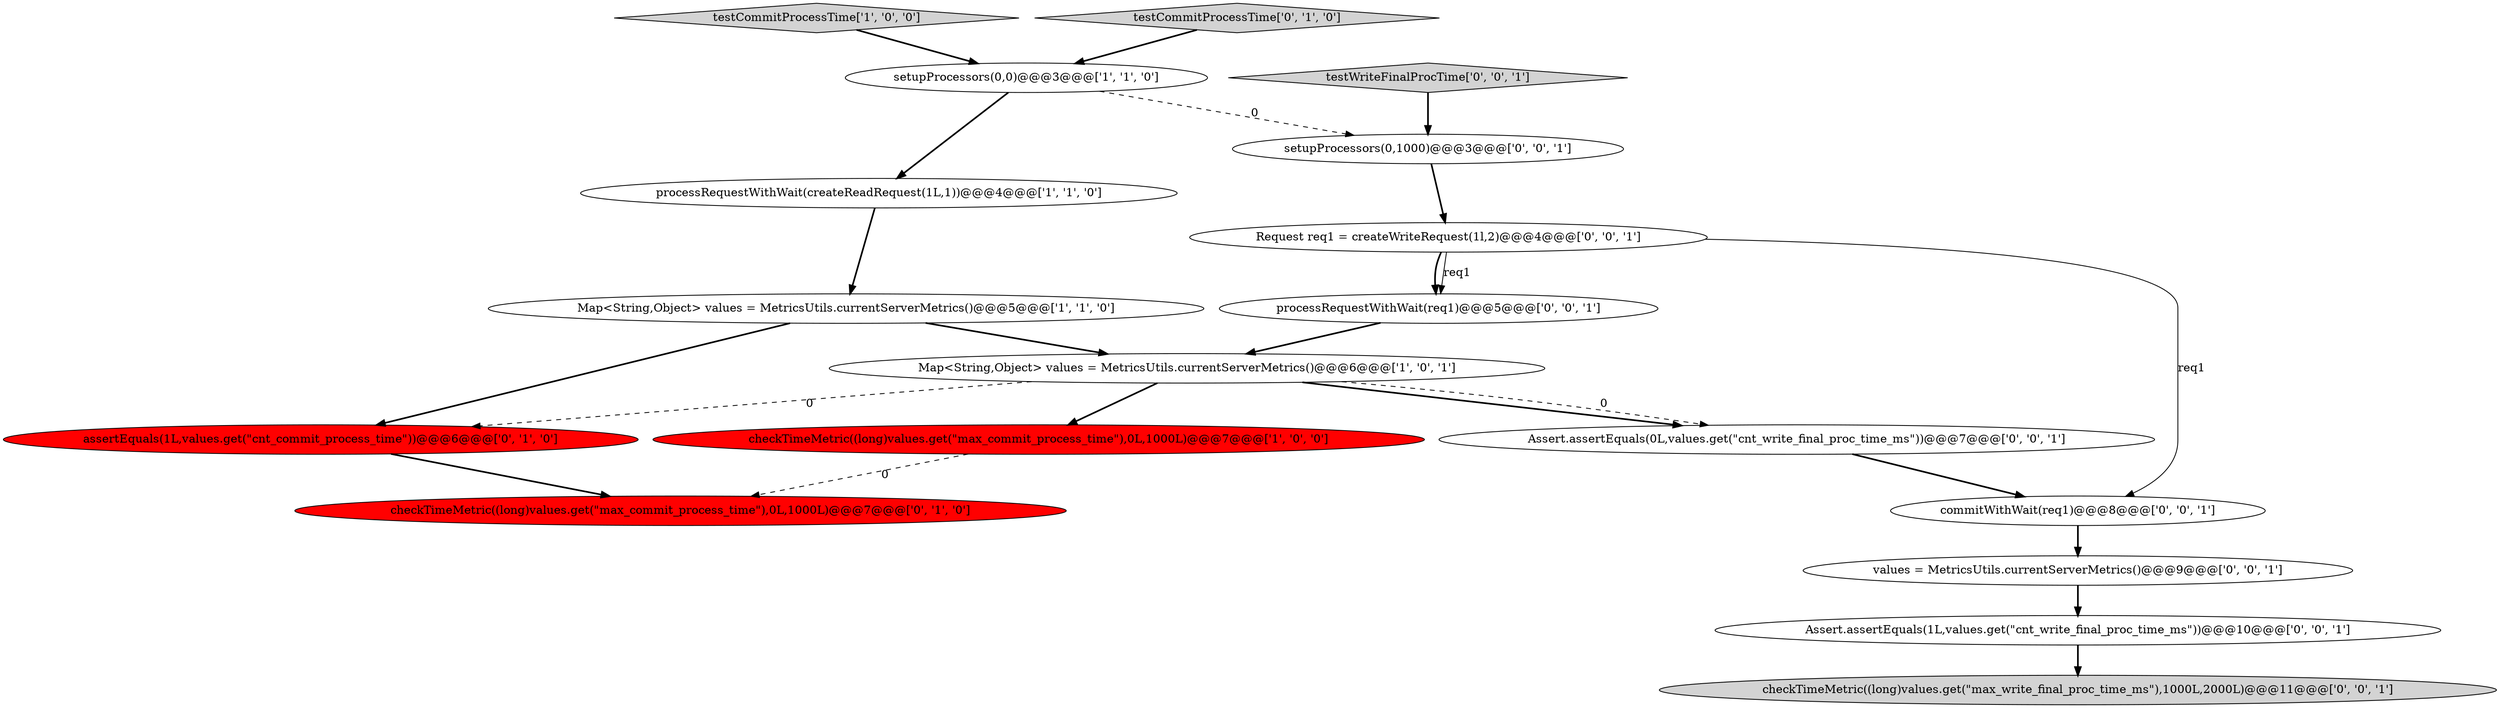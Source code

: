digraph {
4 [style = filled, label = "testCommitProcessTime['1', '0', '0']", fillcolor = lightgray, shape = diamond image = "AAA0AAABBB1BBB"];
14 [style = filled, label = "checkTimeMetric((long)values.get(\"max_write_final_proc_time_ms\"),1000L,2000L)@@@11@@@['0', '0', '1']", fillcolor = lightgray, shape = ellipse image = "AAA0AAABBB3BBB"];
9 [style = filled, label = "Assert.assertEquals(1L,values.get(\"cnt_write_final_proc_time_ms\"))@@@10@@@['0', '0', '1']", fillcolor = white, shape = ellipse image = "AAA0AAABBB3BBB"];
1 [style = filled, label = "Map<String,Object> values = MetricsUtils.currentServerMetrics()@@@5@@@['1', '1', '0']", fillcolor = white, shape = ellipse image = "AAA0AAABBB1BBB"];
12 [style = filled, label = "Assert.assertEquals(0L,values.get(\"cnt_write_final_proc_time_ms\"))@@@7@@@['0', '0', '1']", fillcolor = white, shape = ellipse image = "AAA0AAABBB3BBB"];
17 [style = filled, label = "testWriteFinalProcTime['0', '0', '1']", fillcolor = lightgray, shape = diamond image = "AAA0AAABBB3BBB"];
2 [style = filled, label = "Map<String,Object> values = MetricsUtils.currentServerMetrics()@@@6@@@['1', '0', '1']", fillcolor = white, shape = ellipse image = "AAA0AAABBB1BBB"];
8 [style = filled, label = "checkTimeMetric((long)values.get(\"max_commit_process_time\"),0L,1000L)@@@7@@@['0', '1', '0']", fillcolor = red, shape = ellipse image = "AAA1AAABBB2BBB"];
5 [style = filled, label = "checkTimeMetric((long)values.get(\"max_commit_process_time\"),0L,1000L)@@@7@@@['1', '0', '0']", fillcolor = red, shape = ellipse image = "AAA1AAABBB1BBB"];
3 [style = filled, label = "setupProcessors(0,0)@@@3@@@['1', '1', '0']", fillcolor = white, shape = ellipse image = "AAA0AAABBB1BBB"];
7 [style = filled, label = "assertEquals(1L,values.get(\"cnt_commit_process_time\"))@@@6@@@['0', '1', '0']", fillcolor = red, shape = ellipse image = "AAA1AAABBB2BBB"];
16 [style = filled, label = "processRequestWithWait(req1)@@@5@@@['0', '0', '1']", fillcolor = white, shape = ellipse image = "AAA0AAABBB3BBB"];
10 [style = filled, label = "commitWithWait(req1)@@@8@@@['0', '0', '1']", fillcolor = white, shape = ellipse image = "AAA0AAABBB3BBB"];
13 [style = filled, label = "values = MetricsUtils.currentServerMetrics()@@@9@@@['0', '0', '1']", fillcolor = white, shape = ellipse image = "AAA0AAABBB3BBB"];
11 [style = filled, label = "Request req1 = createWriteRequest(1l,2)@@@4@@@['0', '0', '1']", fillcolor = white, shape = ellipse image = "AAA0AAABBB3BBB"];
0 [style = filled, label = "processRequestWithWait(createReadRequest(1L,1))@@@4@@@['1', '1', '0']", fillcolor = white, shape = ellipse image = "AAA0AAABBB1BBB"];
6 [style = filled, label = "testCommitProcessTime['0', '1', '0']", fillcolor = lightgray, shape = diamond image = "AAA0AAABBB2BBB"];
15 [style = filled, label = "setupProcessors(0,1000)@@@3@@@['0', '0', '1']", fillcolor = white, shape = ellipse image = "AAA0AAABBB3BBB"];
11->16 [style = bold, label=""];
6->3 [style = bold, label=""];
4->3 [style = bold, label=""];
11->10 [style = solid, label="req1"];
16->2 [style = bold, label=""];
2->7 [style = dashed, label="0"];
7->8 [style = bold, label=""];
1->7 [style = bold, label=""];
3->0 [style = bold, label=""];
2->12 [style = bold, label=""];
2->12 [style = dashed, label="0"];
12->10 [style = bold, label=""];
15->11 [style = bold, label=""];
10->13 [style = bold, label=""];
0->1 [style = bold, label=""];
11->16 [style = solid, label="req1"];
17->15 [style = bold, label=""];
9->14 [style = bold, label=""];
5->8 [style = dashed, label="0"];
3->15 [style = dashed, label="0"];
1->2 [style = bold, label=""];
13->9 [style = bold, label=""];
2->5 [style = bold, label=""];
}
